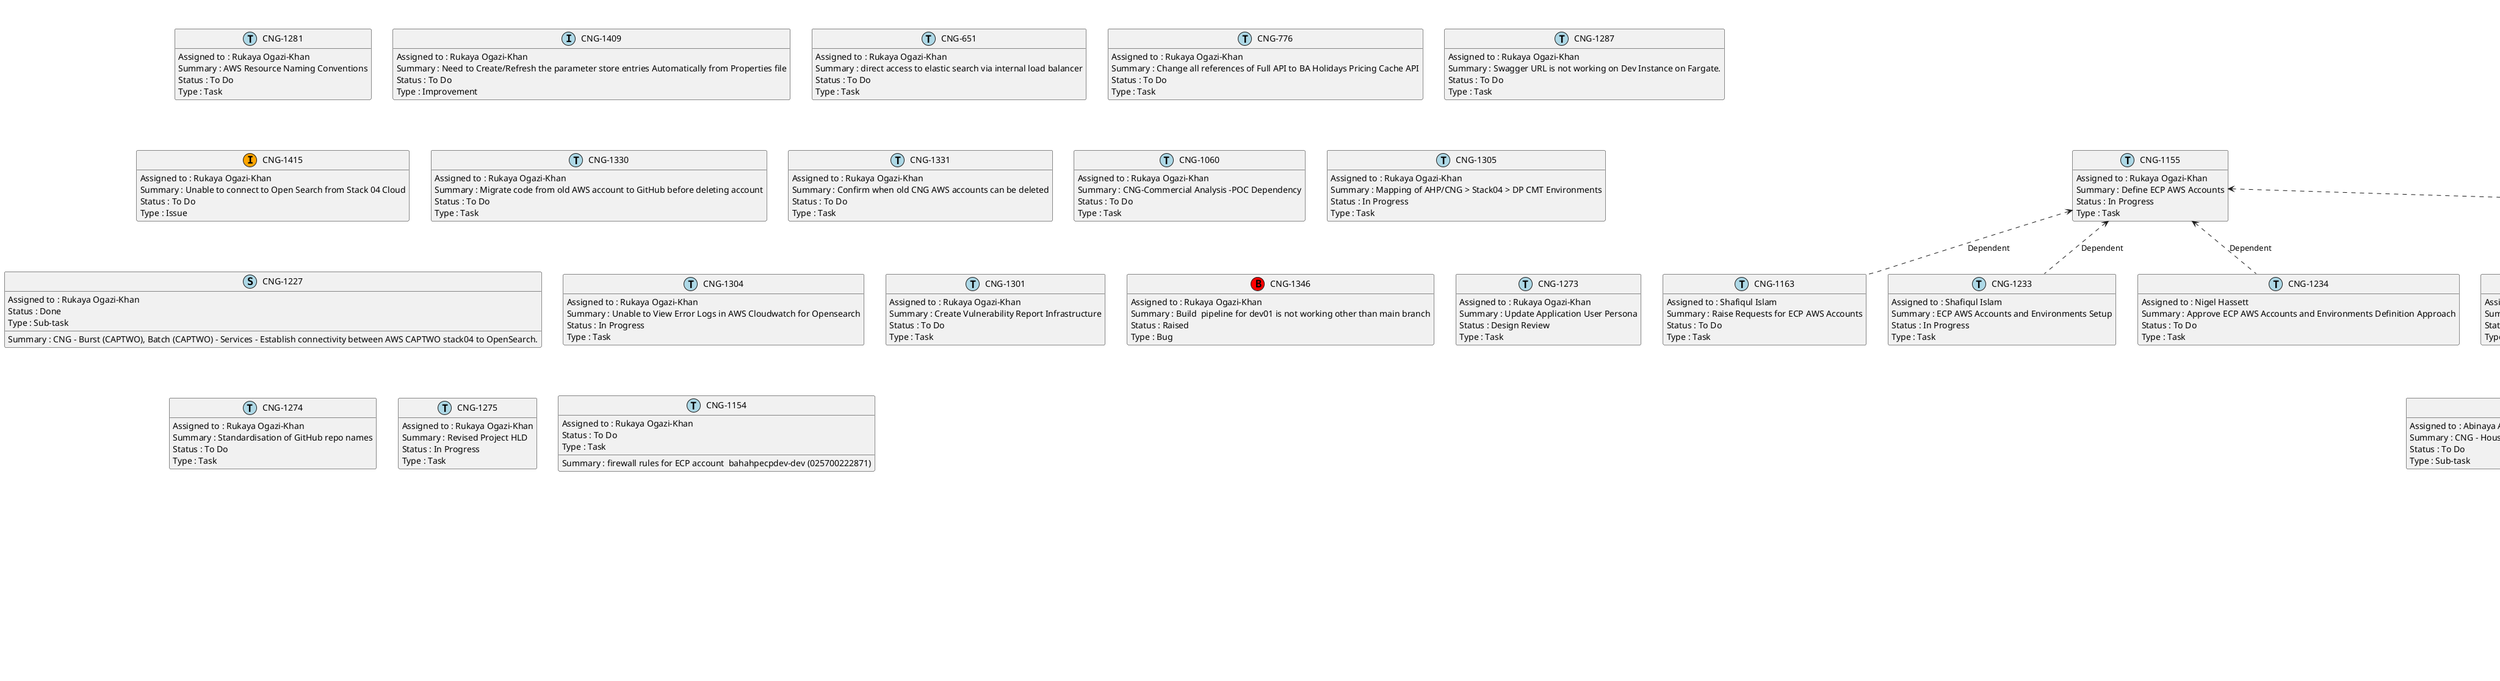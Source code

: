 @startuml
'https://plantuml.com/class-diagram

' GENERATE CLASS DIAGRAM ===========
' Generated at    : Fri May 03 10:09:59 CEST 2024

title Jira Tickets for Person Rukaya Ogazi-Khan
hide empty members

legend
Jira Ticket Status
----
(In Review (migrated)) : 1
(To Do) : 38
(Done) : 4
(Dev Review) : 1
(In Progress) : 23
(Raised) : 1
(Design Review) : 1
----
Jira Ticket Types
----
(Task) : 59
(Improvement) : 1
(Issue) : 1
(Bug) : 1
(Sub-task) : 7
end legend


' Tickets =======
class "CNG-1163" << (T,lightblue) >> {
  Assigned to : Shafiqul Islam
  Summary : Raise Requests for ECP AWS Accounts 
  Status : To Do
  Type : Task
}

class "CNG-1280" << (T,lightblue) >> {
  Assigned to : Rukaya Ogazi-Khan
  Summary : Network Design Diagram
  Status : To Do
  Type : Task
}

class "CNG-1281" << (T,lightblue) >> {
  Assigned to : Rukaya Ogazi-Khan
  Summary : AWS Resource Naming Conventions
  Status : To Do
  Type : Task
}

class "CNG-1409" << (I,lightblue) >> {
  Assigned to : Rukaya Ogazi-Khan
  Summary : Need to Create/Refresh the parameter store entries Automatically from Properties file
  Status : To Do
  Type : Improvement
}

class "CNG-1327" << (T,lightblue) >> {
  Assigned to : Rukaya Ogazi-Khan
  Summary : Increase OpenSearch tier and number of nodes 
  Status : Dev Review
  Type : Task
}

class "CNG-530" << (T,lightblue) >> {
  Assigned to : Rukaya Ogazi-Khan
  Summary : Integrating SonarCloud into CI/CD Pipeline
  Status : To Do
  Type : Task
}

class "CNG-651" << (T,lightblue) >> {
  Assigned to : Rukaya Ogazi-Khan
  Summary : direct access to elastic search via internal load balancer
  Status : To Do
  Type : Task
}

class "CNG-1246" << (T,lightblue) >> {
  Assigned to : Rukaya Ogazi-Khan
  Summary : Update GitHub Pipeline Triggers to align with Branching Strategy 
  Status : To Do
  Type : Task
}

class "CNG-1367" << (T,lightblue) >> {
  Assigned to : Rukaya Ogazi-Khan
  Summary : Full API - External Low Level Design Review 
  Status : To Do
  Type : Task
}

class "CNG-776" << (T,lightblue) >> {
  Assigned to : Rukaya Ogazi-Khan
  Summary : Change all references of Full API to BA Holidays Pricing Cache API
  Status : To Do
  Type : Task
}

class "CNG-1288" << (T,lightblue) >> {
  Assigned to : Rukaya Ogazi-Khan
  Summary : Mapping CAPTWO Stack04 AWS Envs to CNG AWS Envs
  Status : In Progress
  Type : Task
}

class "CNG-1244" << (T,lightblue) >> {
  Assigned to : Rukaya Ogazi-Khan
  Summary : Add build alerts and notifications to the pipeline
  Status : To Do
  Type : Task
}

class "CNG-1201" << (T,lightblue) >> {
  Assigned to : Rukaya Ogazi-Khan
  Summary : Create GitHub Workflows for app repo
  Status : In Progress
  Type : Task
}

class "CNG-733" << (T,lightblue) >> {
  Assigned to : Shafiqul Islam
  Summary : AWS Infrastructure
  Status : In Progress
  Type : Task
}

class "CNG-1287" << (T,lightblue) >> {
  Assigned to : Rukaya Ogazi-Khan
  Summary : Swagger URL is not working on Dev Instance on Fargate.
  Status : To Do
  Type : Task
}

class "CNG-1251" << (T,lightblue) >> {
  Assigned to : Rukaya Ogazi-Khan
  Summary : Release Tag Approach for Common Library
  Status : To Do
  Type : Task
}

class "CNG-1175" << (T,lightblue) >> {
  Assigned to : Rukaya Ogazi-Khan
  Summary : East-West firewalls for CAPTWO Stack 4 DCE to CNG/AHP Project  and to DP DCE
  Status : In Progress
  Type : Task
}

class "CNG-1250" << (T,lightblue) >> {
  Assigned to : Rukaya Ogazi-Khan
  Summary : Connect SOLR API Repo to GitHub Packages - GitHub App
  Status : To Do
  Type : Task
}

class "CNG-1173" << (S,lightblue) >> {
  Summary : Solr API - BAU Support Requirements 
  Status : To Do
  Type : Sub-task
}

class "CNG-1290" << (T,lightblue) >> {
  Assigned to : Shafiqul Islam
  Summary : ECP AWS Accounts and Environments Setup - Dev
  Status : To Do
  Type : Task
}

class "CNG-902" << (T,lightblue) >> {
  Assigned to : Rukaya Ogazi-Khan
  Summary : Cache Endpoint Access Configuration Automation
  Status : To Do
  Type : Task
}

class "CNG-508" << (T,lightblue) >> {
  Assigned to : Rukaya Ogazi-Khan
  Summary : raise firewall rule for access from dev/reg/prelive housekeeping lambda to sublive DP Ground Cost Cache database
  Status : To Do
  Type : Task
}

class "CNG-1217" << (T,lightblue) >> {
  Assigned to : Rukaya Ogazi-Khan
  Summary : Create DNS Design
  Status : To Do
  Type : Task
}

class "CNG-1415" << (I,orange) >> {
  Assigned to : Rukaya Ogazi-Khan
  Summary : Unable to connect to Open Search from Stack 04 Cloud
  Status : To Do
  Type : Issue
}

class "CNG-906" << (T,lightblue) >> {
  Assigned to : Rukaya Ogazi-Khan
  Summary : SSL Certificates in AWS
  Status : To Do
  Type : Task
}

class "CNG-1255" << (T,lightblue) >> {
  Assigned to : Rukaya Ogazi-Khan
  Summary : Allocate VPC IP Range to the Service VPC from IPAM tool
  Status : Done
  Type : Task
}

class "CNG-589" << (S,lightblue) >> {
  Assigned to : Shafiqul Islam
  Summary : BA Holidays Pricing Cache API (Full API) - Design
  Status : In Progress
  Type : Sub-task
}

class "CNG-1179" << (T,lightblue) >> {
  Assigned to : Rukaya Ogazi-Khan
  Summary : Create AWS Infra LLD
  Status : To Do
  Type : Task
}

class "CNG-1256" << (T,lightblue) >> {
  Assigned to : Rukaya Ogazi-Khan
  Summary : Update Confluence with Network diagram and details 
  Status : In Progress
  Type : Task
}

class "CNG-1330" << (T,lightblue) >> {
  Assigned to : Rukaya Ogazi-Khan
  Summary : Migrate code from old AWS account to GitHub before deleting account
  Status : To Do
  Type : Task
}

class "CNG-1374" << (T,lightblue) >> {
  Assigned to : Rukaya Ogazi-Khan
  Summary : Full API - External Low-Level Design - Iberia Deeplinks Review 
  Status : To Do
  Type : Task
}

class "CNG-1254" << (T,lightblue) >> {
  Assigned to : Dileep
  Summary : AWS CAPTWO Account Connectivity to AWS OpenSearch Account - Dev Environment  
  Status : In Progress
  Type : Task
}

class "CNG-1331" << (T,lightblue) >> {
  Assigned to : Rukaya Ogazi-Khan
  Summary : Confirm when old CNG AWS accounts can be deleted
  Status : To Do
  Type : Task
}

class "CNG-1185" << (T,lightblue) >> {
  Assigned to : Rukaya Ogazi-Khan
  Summary : AWS Support Requirements
  Status : To Do
  Type : Task
}

class "CNG-1260" << (T,lightblue) >> {
  Assigned to : Rukaya Ogazi-Khan
  Summary : Update Confluence page with Firewall Rules in Confluence 
  Status : In Progress
  Type : Task
}

class "CNG-1183" << (T,lightblue) >> {
  Assigned to : Rukaya Ogazi-Khan
  Summary :  Remove AWS 725594372568   BAH_Cache_Next_Gen_Prd_ELK when no longer required
  Status : To Do
  Type : Task
}

class "CNG-1184" << (T,lightblue) >> {
  Assigned to : Rukaya Ogazi-Khan
  Summary : Create Secret manager in ECP account
  Status : In Progress
  Type : Task
}

class "CNG-1060" << (T,lightblue) >> {
  Assigned to : Rukaya Ogazi-Khan
  Summary : CNG-Commercial Analysis -POC Dependency
  Status : To Do
  Type : Task
}

class "CNG-1180" << (T,lightblue) >> {
  Assigned to : Rukaya Ogazi-Khan
  Summary : Create param store in ECP account
  Status : In Progress
  Type : Task
}

class "CNG-1305" << (T,lightblue) >> {
  Assigned to : Rukaya Ogazi-Khan
  Summary : Mapping of AHP/CNG > Stack04 > DP CMT Environments
  Status : In Progress
  Type : Task
}

class "CNG-1303" << (T,lightblue) >> {
  Assigned to : Rukaya Ogazi-Khan
  Summary : AWS Release Strategy 
  Status : To Do
  Type : Task
}

class "CNG-1227" << (S,lightblue) >> {
  Assigned to : Rukaya Ogazi-Khan
  Summary : CNG - Burst (CAPTWO), Batch (CAPTWO) - Services - Establish connectivity between AWS CAPTWO stack04 to OpenSearch.
  Status : Done
  Type : Sub-task
}

class "CNG-1304" << (T,lightblue) >> {
  Assigned to : Rukaya Ogazi-Khan
  Summary : Unable to View Error Logs in AWS Cloudwatch for Opensearch
  Status : In Progress
  Type : Task
}

class "CNG-870" << (T,lightblue) >> {
  Assigned to : Rukaya Ogazi-Khan
  Summary : AWS Application Configuration Automation
  Status : To Do
  Type : Task
}

class "CNG-1029" << (S,lightblue) >> {
  Assigned to : Shafiqul Islam
  Summary : Repo cleanup - Lot of dead branches. Action is for the team to identify all the necessary code and merge to base branch and delete the others.
  Status : In Review (migrated)
  Type : Sub-task
}

class "CNG-1301" << (T,lightblue) >> {
  Assigned to : Rukaya Ogazi-Khan
  Summary : Create Vulnerability Report Infrastructure
  Status : To Do
  Type : Task
}

class "CNG-873" << (T,lightblue) >> {
  Assigned to : Paolo Brunasti
  Summary : Design Tracker 
  Status : In Progress
  Type : Task
}

class "CNG-1346" << (B,red) >> {
  Assigned to : Rukaya Ogazi-Khan
  Summary : Build  pipeline for dev01 is not working other than main branch
  Status : Raised
  Type : Bug
}

class "CNG-1189" << (T,lightblue) >> {
  Assigned to : Rukaya Ogazi-Khan
  Summary : Whitelist AWS CAPTWO IPs to OpenSearch endpoint
  Status : To Do
  Type : Task
}

class "CNG-1188" << (T,lightblue) >> {
  Assigned to : Rukaya Ogazi-Khan
  Summary : Create Ingestion pipeline in ECP account
  Status : Done
  Type : Task
}

class "CNG-557" << (S,lightblue) >> {
  Assigned to : Shafiqul Islam
  Summary : Solr API - Build
  Status : In Progress
  Type : Sub-task
}

class "CNG-1075" << (T,lightblue) >> {
  Assigned to : Rukaya Ogazi-Khan
  Summary : AWS - Create a forecast for OPEX for all AWS Environments
  Status : In Progress
  Type : Task
}

class "CNG-1273" << (T,lightblue) >> {
  Assigned to : Rukaya Ogazi-Khan
  Summary : Update Application User Persona 
  Status : Design Review
  Type : Task
}

class "CNG-1196" << (T,lightblue) >> {
  Assigned to : Rukaya Ogazi-Khan
  Summary : Modify pipeline config to add routing based on proposition
  Status : In Progress
  Type : Task
}

class "CNG-1274" << (T,lightblue) >> {
  Assigned to : Rukaya Ogazi-Khan
  Summary : Standardisation of GitHub repo names
  Status : To Do
  Type : Task
}

class "CNG-1195" << (T,lightblue) >> {
  Assigned to : Rukaya Ogazi-Khan
  Summary : Docker image creation for CNG App
  Status : In Progress
  Type : Task
}

class "CNG-529" << (T,lightblue) >> {
  Assigned to : Rukaya Ogazi-Khan
  Summary : AWS Well-Architected Framework
  Status : To Do
  Type : Task
}

class "CNG-726" << (S,lightblue) >> {
  Assigned to : Abinaya Arumugasamy
  Summary : CNG - Housekeeping - Impacted Component - Elastic Search, Layers, Lambda, Scripts, Event Bridge, Infrastructure/Connectivity/Version-1 Tasks -House Keeping Build  - AWS
  Status : To Do
  Type : Sub-task
}

class "CNG-1237" << (T,lightblue) >> {
  Assigned to : Rukaya Ogazi-Khan
  Summary : GitHub Application Pipelines
  Status : In Progress
  Type : Task
}

class "CNG-1117" << (T,lightblue) >> {
  Assigned to : Rukaya Ogazi-Khan
  Summary : Defining branching strategy 
  Status : Done
  Type : Task
}

class "CNG-1279" << (T,lightblue) >> {
  Assigned to : Rukaya Ogazi-Khan
  Summary : Define steps for setting up new AWS account with firewall rules etc
  Status : To Do
  Type : Task
}

class "CNG-961" << (S,lightblue) >> {
  Assigned to : Anand Jajoo
  Summary : Commercial Analysis - POC
  Status : In Progress
  Type : Sub-task
}

class "CNG-1156" << (T,lightblue) >> {
  Assigned to : Rukaya Ogazi-Khan
  Summary : Upgrade to the latest version of OpenSearch
  Status : To Do
  Type : Task
}

class "CNG-1233" << (T,lightblue) >> {
  Assigned to : Shafiqul Islam
  Summary : ECP AWS Accounts and Environments Setup
  Status : In Progress
  Type : Task
}

class "CNG-1234" << (T,lightblue) >> {
  Assigned to : Nigel Hassett
  Summary : Approve ECP AWS Accounts and Environments Definition Approach 
  Status : To Do
  Type : Task
}

class "CNG-1275" << (T,lightblue) >> {
  Assigned to : Rukaya Ogazi-Khan
  Summary : Revised Project HLD
  Status : In Progress
  Type : Task
}

class "CNG-1198" << (T,lightblue) >> {
  Assigned to : Rukaya Ogazi-Khan
  Summary : Provision multiple environments in ECP dev account
  Status : In Progress
  Type : Task
}

class "CNG-1154" << (T,lightblue) >> {
  Assigned to : Rukaya Ogazi-Khan
  Summary : firewall rules for ECP account  bahahpecpdev-dev (025700222871)
  Status : To Do
  Type : Task
}

class "CNG-1155" << (T,lightblue) >> {
  Assigned to : Rukaya Ogazi-Khan
  Summary : Define ECP AWS Accounts 
  Status : In Progress
  Type : Task
}



' Links =======
"CNG-530" <.. "CNG-1237" : Dependent
"CNG-1201" <.. "CNG-733" : Approval
"CNG-1217" <.. "CNG-1179" : Dependent
"CNG-1217" <.. "CNG-733" : Dependent
"CNG-529" <.. "CNG-733" : Relates
"CNG-508" <.. "CNG-726" : Dependent
"CNG-508" <.. "CNG-733" : Relates
"CNG-1075" <.. "CNG-733" : Relates
"CNG-1280" <.. "CNG-733" : Dependent
"CNG-1288" <.. "CNG-733" : Dependent
"CNG-1260" <.. "CNG-1254" : Dependent
"CNG-1279" <.. "CNG-733" : Relates
"CNG-1246" <.. "CNG-1237" : Dependent
"CNG-1244" <.. "CNG-1237" : Dependent
"CNG-1251" <.. "CNG-1303" : Dependent
"CNG-1250" <.. "CNG-1237" : Dependent
"CNG-1255" <.. "CNG-1254" : Dependent
"CNG-1256" <.. "CNG-1254" : Dependent
"CNG-1237" <.. "CNG-733" : Dependent
"CNG-1327" <.. "CNG-961" : Dependent
"CNG-1303" <.. "CNG-733" : Dependent
"CNG-870" <.. "CNG-733" : Relates
"CNG-902" <.. "CNG-733" : Relates
"CNG-906" <.. "CNG-733" : Relates
"CNG-1185" <.. "CNG-733" : Dependent
"CNG-1185" <.. "CNG-1173" : Dependent
"CNG-1183" <.. "CNG-733" : Relates
"CNG-1184" <.. "CNG-1290" : Dependent
"CNG-1180" <.. "CNG-1290" : Dependent
"CNG-1189" <.. "CNG-733" : Relates
"CNG-1188" <.. "CNG-733" : Approval
"CNG-1196" <.. "CNG-733" : Approval
"CNG-1195" <.. "CNG-733" : Approval
"CNG-1198" <.. "CNG-733" : Approval
"CNG-1175" <.. "CNG-733" : Relates
"CNG-1179" <.. "CNG-733" : Relates
"CNG-1156" <.. "CNG-733" : Relates
"CNG-1155" <.. "CNG-1163" : Dependent
"CNG-1155" <.. "CNG-1198" : Dependent
"CNG-1155" <.. "CNG-1233" : Dependent
"CNG-1155" <.. "CNG-1234" : Dependent
"CNG-1367" <.. "CNG-589" : Dependent
"CNG-1374" <.. "CNG-589" : Dependent
"CNG-1117" <.. "CNG-557" : Dependent
"CNG-1117" <.. "CNG-1246" : Dependent
"CNG-1117" <.. "CNG-530" : Dependent
"CNG-1117" <.. "CNG-873" : Dependent
"CNG-1117" <.. "CNG-1029" : Relates


@enduml
